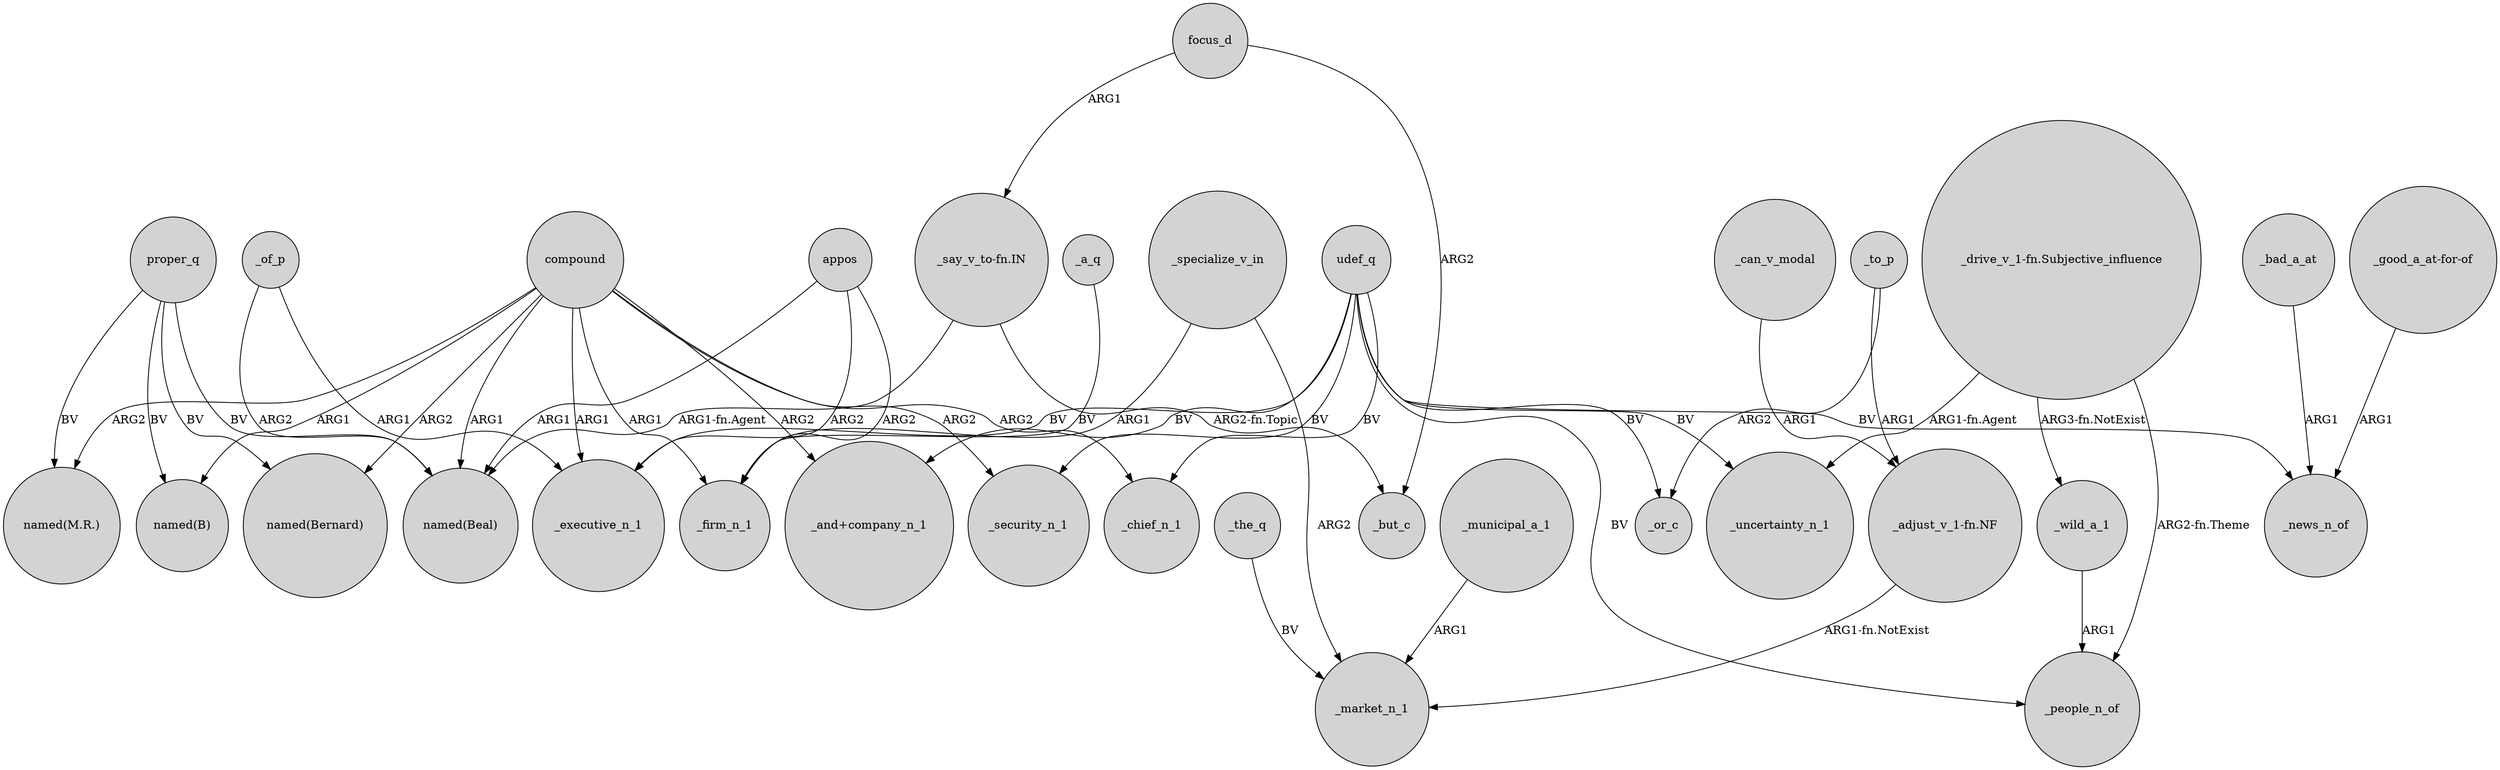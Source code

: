 digraph {
	node [shape=circle style=filled]
	_of_p -> _executive_n_1 [label=ARG1]
	compound -> "named(M.R.)" [label=ARG2]
	_of_p -> "named(Beal)" [label=ARG2]
	appos -> _firm_n_1 [label=ARG2]
	"_adjust_v_1-fn.NF" -> _market_n_1 [label="ARG1-fn.NotExist"]
	udef_q -> _executive_n_1 [label=BV]
	appos -> _executive_n_1 [label=ARG2]
	_a_q -> _firm_n_1 [label=BV]
	compound -> "named(Beal)" [label=ARG1]
	compound -> _executive_n_1 [label=ARG1]
	compound -> _security_n_1 [label=ARG2]
	"_drive_v_1-fn.Subjective_influence" -> _uncertainty_n_1 [label="ARG1-fn.Agent"]
	"_good_a_at-for-of" -> _news_n_of [label=ARG1]
	proper_q -> "named(B)" [label=BV]
	compound -> "named(Bernard)" [label=ARG2]
	_bad_a_at -> _news_n_of [label=ARG1]
	udef_q -> _uncertainty_n_1 [label=BV]
	udef_q -> _or_c [label=BV]
	_specialize_v_in -> _firm_n_1 [label=ARG1]
	_to_p -> _or_c [label=ARG2]
	focus_d -> _but_c [label=ARG2]
	"_say_v_to-fn.IN" -> _but_c [label="ARG2-fn.Topic"]
	compound -> _chief_n_1 [label=ARG2]
	_specialize_v_in -> _market_n_1 [label=ARG2]
	proper_q -> "named(Bernard)" [label=BV]
	"_drive_v_1-fn.Subjective_influence" -> _wild_a_1 [label="ARG3-fn.NotExist"]
	_can_v_modal -> "_adjust_v_1-fn.NF" [label=ARG1]
	udef_q -> _people_n_of [label=BV]
	_to_p -> "_adjust_v_1-fn.NF" [label=ARG1]
	"_drive_v_1-fn.Subjective_influence" -> _people_n_of [label="ARG2-fn.Theme"]
	"_say_v_to-fn.IN" -> "named(Beal)" [label="ARG1-fn.Agent"]
	udef_q -> _security_n_1 [label=BV]
	appos -> "named(Beal)" [label=ARG1]
	udef_q -> _chief_n_1 [label=BV]
	compound -> "_and+company_n_1" [label=ARG2]
	_wild_a_1 -> _people_n_of [label=ARG1]
	compound -> _firm_n_1 [label=ARG1]
	_municipal_a_1 -> _market_n_1 [label=ARG1]
	compound -> "named(B)" [label=ARG1]
	udef_q -> "_and+company_n_1" [label=BV]
	proper_q -> "named(Beal)" [label=BV]
	udef_q -> _news_n_of [label=BV]
	proper_q -> "named(M.R.)" [label=BV]
	_the_q -> _market_n_1 [label=BV]
	focus_d -> "_say_v_to-fn.IN" [label=ARG1]
}
